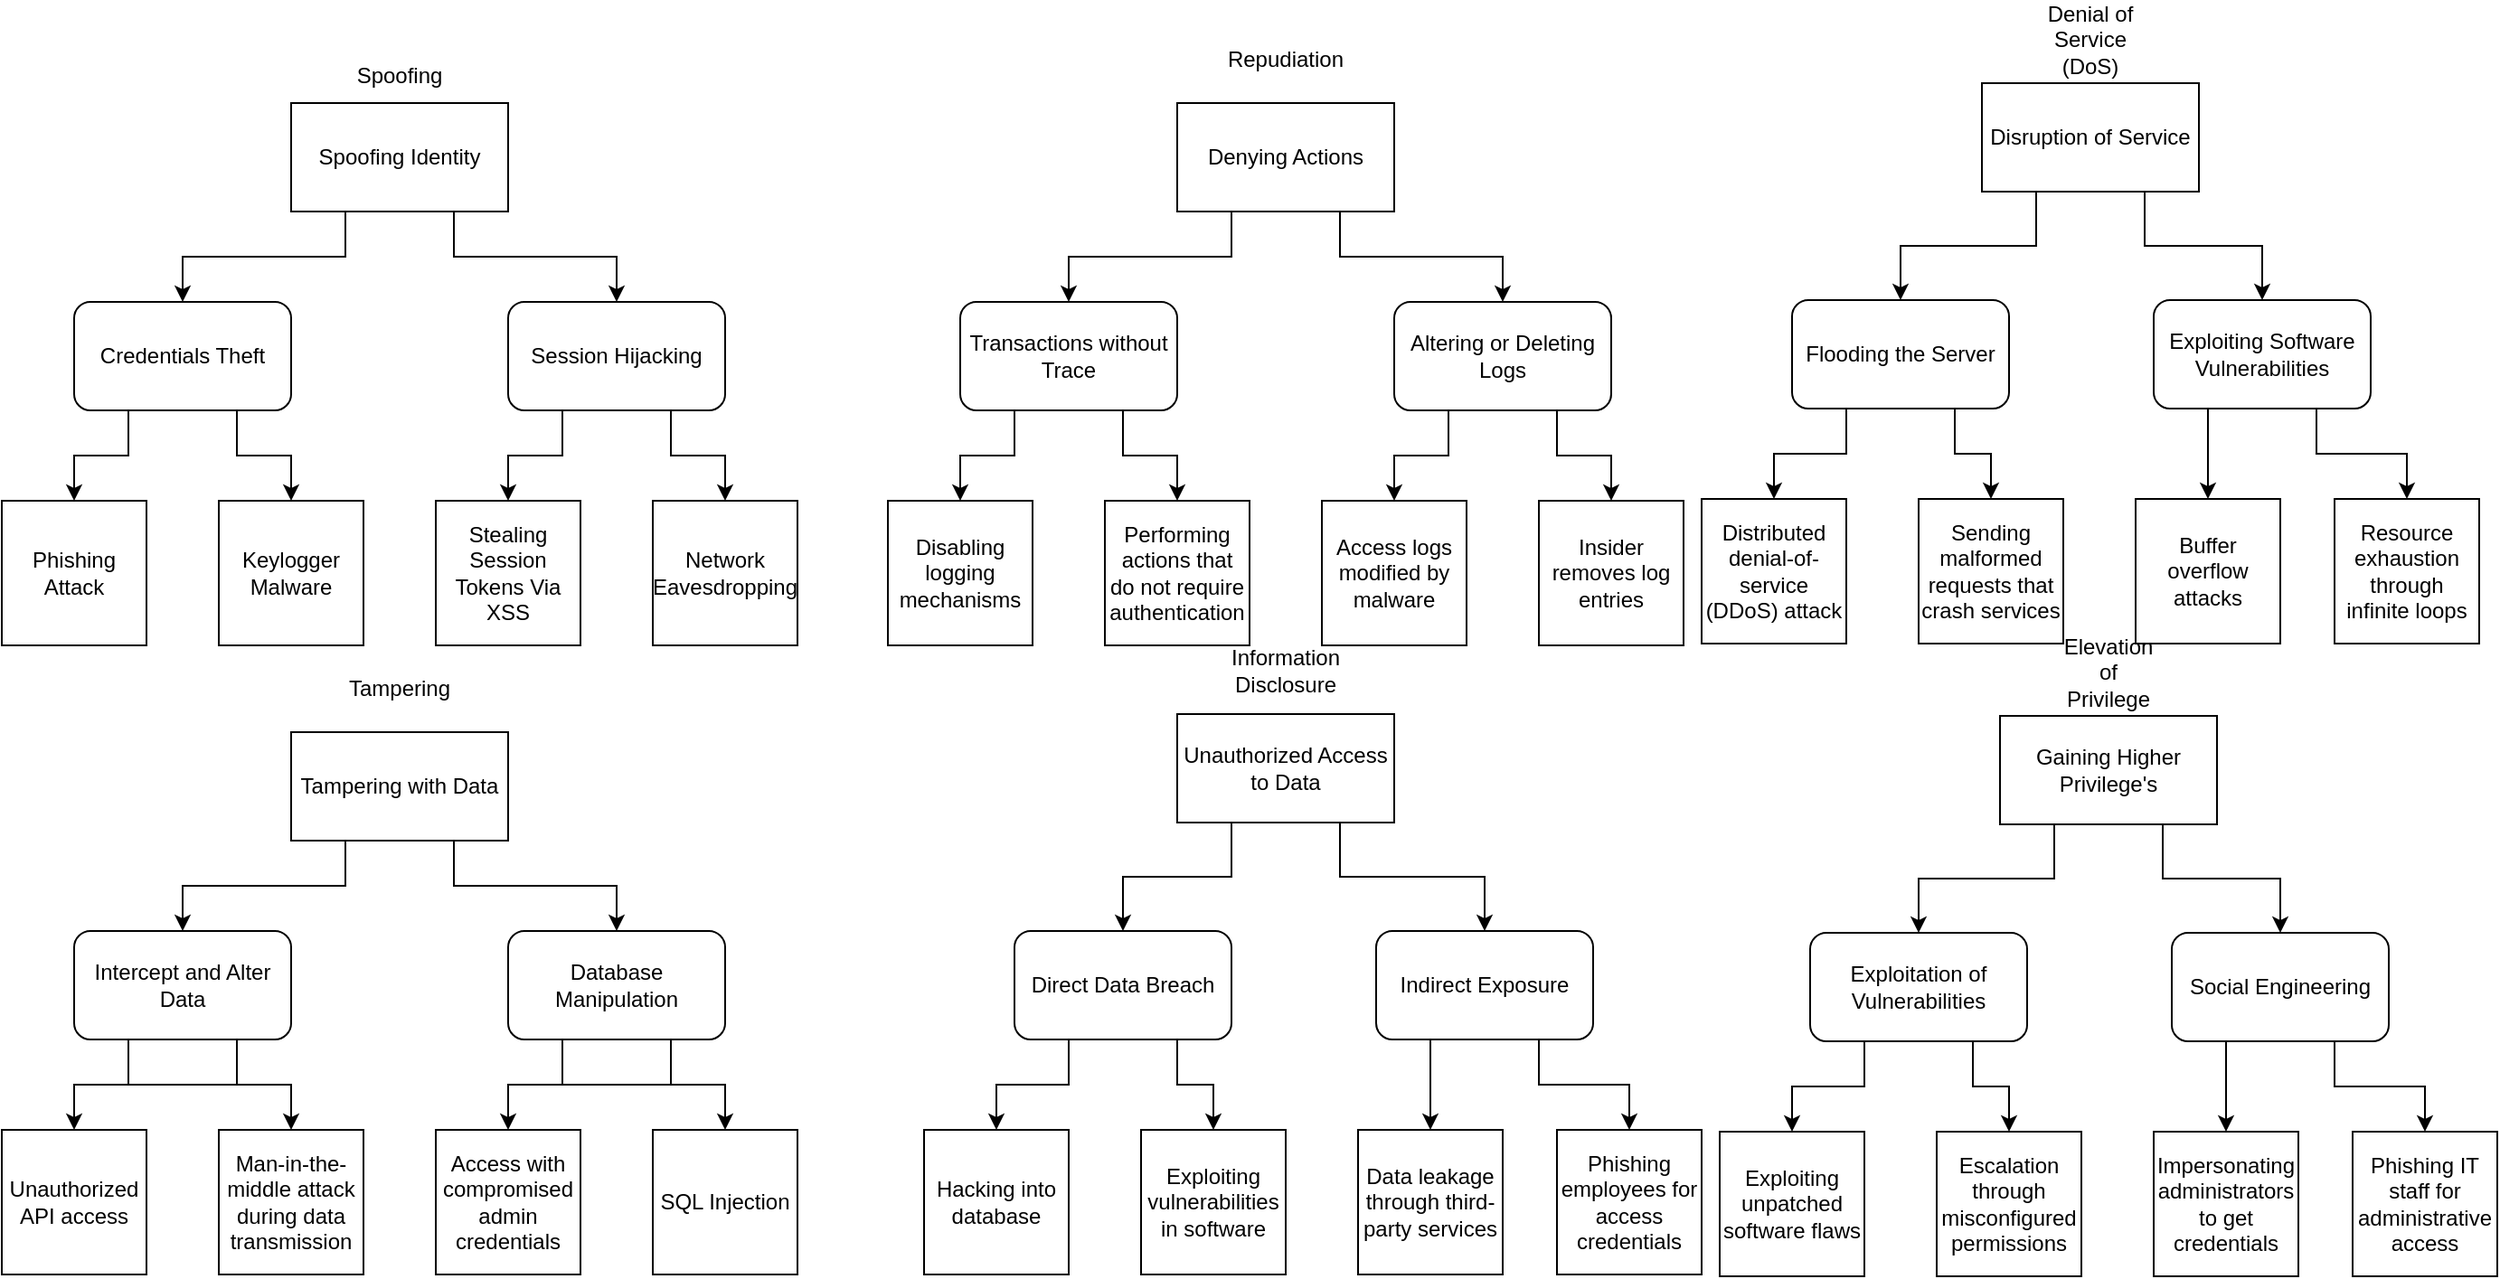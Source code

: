 <mxfile version="24.3.1" type="device">
  <diagram id="W3DadJGdqk9tG7gOJwY_" name="Page-1">
    <mxGraphModel dx="1674" dy="2533" grid="1" gridSize="10" guides="1" tooltips="1" connect="1" arrows="1" fold="1" page="1" pageScale="1" pageWidth="850" pageHeight="1400" math="0" shadow="0">
      <root>
        <mxCell id="0" />
        <mxCell id="1" parent="0" />
        <mxCell id="BCxmZfyBRjdFLg9zvDlI-67" style="edgeStyle=orthogonalEdgeStyle;rounded=0;orthogonalLoop=1;jettySize=auto;html=1;exitX=0.25;exitY=1;exitDx=0;exitDy=0;entryX=0.5;entryY=0;entryDx=0;entryDy=0;" edge="1" parent="1" source="BCxmZfyBRjdFLg9zvDlI-1" target="BCxmZfyBRjdFLg9zvDlI-18">
          <mxGeometry relative="1" as="geometry" />
        </mxCell>
        <mxCell id="BCxmZfyBRjdFLg9zvDlI-68" style="edgeStyle=orthogonalEdgeStyle;rounded=0;orthogonalLoop=1;jettySize=auto;html=1;exitX=0.75;exitY=1;exitDx=0;exitDy=0;entryX=0.5;entryY=0;entryDx=0;entryDy=0;" edge="1" parent="1" source="BCxmZfyBRjdFLg9zvDlI-1" target="BCxmZfyBRjdFLg9zvDlI-17">
          <mxGeometry relative="1" as="geometry" />
        </mxCell>
        <mxCell id="BCxmZfyBRjdFLg9zvDlI-1" value="Spoofing Identity" style="rounded=0;whiteSpace=wrap;html=1;" vertex="1" parent="1">
          <mxGeometry x="170" y="41" width="120" height="60" as="geometry" />
        </mxCell>
        <mxCell id="BCxmZfyBRjdFLg9zvDlI-73" style="edgeStyle=orthogonalEdgeStyle;rounded=0;orthogonalLoop=1;jettySize=auto;html=1;exitX=0.25;exitY=1;exitDx=0;exitDy=0;entryX=0.5;entryY=0;entryDx=0;entryDy=0;" edge="1" parent="1" source="BCxmZfyBRjdFLg9zvDlI-2" target="BCxmZfyBRjdFLg9zvDlI-38">
          <mxGeometry relative="1" as="geometry" />
        </mxCell>
        <mxCell id="BCxmZfyBRjdFLg9zvDlI-74" style="edgeStyle=orthogonalEdgeStyle;rounded=0;orthogonalLoop=1;jettySize=auto;html=1;exitX=0.75;exitY=1;exitDx=0;exitDy=0;entryX=0.5;entryY=0;entryDx=0;entryDy=0;" edge="1" parent="1" source="BCxmZfyBRjdFLg9zvDlI-2" target="BCxmZfyBRjdFLg9zvDlI-37">
          <mxGeometry relative="1" as="geometry" />
        </mxCell>
        <mxCell id="BCxmZfyBRjdFLg9zvDlI-2" value="Tampering with Data" style="rounded=0;whiteSpace=wrap;html=1;" vertex="1" parent="1">
          <mxGeometry x="170" y="389" width="120" height="60" as="geometry" />
        </mxCell>
        <mxCell id="BCxmZfyBRjdFLg9zvDlI-79" style="edgeStyle=orthogonalEdgeStyle;rounded=0;orthogonalLoop=1;jettySize=auto;html=1;exitX=0.25;exitY=1;exitDx=0;exitDy=0;entryX=0.5;entryY=0;entryDx=0;entryDy=0;" edge="1" parent="1" source="BCxmZfyBRjdFLg9zvDlI-3" target="BCxmZfyBRjdFLg9zvDlI-44">
          <mxGeometry relative="1" as="geometry" />
        </mxCell>
        <mxCell id="BCxmZfyBRjdFLg9zvDlI-80" style="edgeStyle=orthogonalEdgeStyle;rounded=0;orthogonalLoop=1;jettySize=auto;html=1;exitX=0.75;exitY=1;exitDx=0;exitDy=0;entryX=0.5;entryY=0;entryDx=0;entryDy=0;" edge="1" parent="1" source="BCxmZfyBRjdFLg9zvDlI-3" target="BCxmZfyBRjdFLg9zvDlI-43">
          <mxGeometry relative="1" as="geometry" />
        </mxCell>
        <mxCell id="BCxmZfyBRjdFLg9zvDlI-3" value="Denying Actions" style="rounded=0;whiteSpace=wrap;html=1;" vertex="1" parent="1">
          <mxGeometry x="660" y="41" width="120" height="60" as="geometry" />
        </mxCell>
        <mxCell id="BCxmZfyBRjdFLg9zvDlI-85" style="edgeStyle=orthogonalEdgeStyle;rounded=0;orthogonalLoop=1;jettySize=auto;html=1;exitX=0.25;exitY=1;exitDx=0;exitDy=0;entryX=0.5;entryY=0;entryDx=0;entryDy=0;" edge="1" parent="1" source="BCxmZfyBRjdFLg9zvDlI-4" target="BCxmZfyBRjdFLg9zvDlI-50">
          <mxGeometry relative="1" as="geometry" />
        </mxCell>
        <mxCell id="BCxmZfyBRjdFLg9zvDlI-86" style="edgeStyle=orthogonalEdgeStyle;rounded=0;orthogonalLoop=1;jettySize=auto;html=1;exitX=0.75;exitY=1;exitDx=0;exitDy=0;entryX=0.5;entryY=0;entryDx=0;entryDy=0;" edge="1" parent="1" source="BCxmZfyBRjdFLg9zvDlI-4" target="BCxmZfyBRjdFLg9zvDlI-49">
          <mxGeometry relative="1" as="geometry" />
        </mxCell>
        <mxCell id="BCxmZfyBRjdFLg9zvDlI-4" value="Unauthorized Access&lt;div&gt;to Data&lt;/div&gt;" style="rounded=0;whiteSpace=wrap;html=1;" vertex="1" parent="1">
          <mxGeometry x="660" y="379" width="120" height="60" as="geometry" />
        </mxCell>
        <mxCell id="BCxmZfyBRjdFLg9zvDlI-91" style="edgeStyle=orthogonalEdgeStyle;rounded=0;orthogonalLoop=1;jettySize=auto;html=1;exitX=0.25;exitY=1;exitDx=0;exitDy=0;entryX=0.5;entryY=0;entryDx=0;entryDy=0;" edge="1" parent="1" source="BCxmZfyBRjdFLg9zvDlI-5" target="BCxmZfyBRjdFLg9zvDlI-56">
          <mxGeometry relative="1" as="geometry" />
        </mxCell>
        <mxCell id="BCxmZfyBRjdFLg9zvDlI-92" style="edgeStyle=orthogonalEdgeStyle;rounded=0;orthogonalLoop=1;jettySize=auto;html=1;exitX=0.75;exitY=1;exitDx=0;exitDy=0;entryX=0.5;entryY=0;entryDx=0;entryDy=0;" edge="1" parent="1" source="BCxmZfyBRjdFLg9zvDlI-5" target="BCxmZfyBRjdFLg9zvDlI-55">
          <mxGeometry relative="1" as="geometry" />
        </mxCell>
        <mxCell id="BCxmZfyBRjdFLg9zvDlI-5" value="Disruption of Service" style="rounded=0;whiteSpace=wrap;html=1;" vertex="1" parent="1">
          <mxGeometry x="1105" y="30" width="120" height="60" as="geometry" />
        </mxCell>
        <mxCell id="BCxmZfyBRjdFLg9zvDlI-97" style="edgeStyle=orthogonalEdgeStyle;rounded=0;orthogonalLoop=1;jettySize=auto;html=1;exitX=0.25;exitY=1;exitDx=0;exitDy=0;entryX=0.5;entryY=0;entryDx=0;entryDy=0;" edge="1" parent="1" source="BCxmZfyBRjdFLg9zvDlI-6" target="BCxmZfyBRjdFLg9zvDlI-62">
          <mxGeometry relative="1" as="geometry" />
        </mxCell>
        <mxCell id="BCxmZfyBRjdFLg9zvDlI-98" style="edgeStyle=orthogonalEdgeStyle;rounded=0;orthogonalLoop=1;jettySize=auto;html=1;exitX=0.75;exitY=1;exitDx=0;exitDy=0;entryX=0.5;entryY=0;entryDx=0;entryDy=0;" edge="1" parent="1" source="BCxmZfyBRjdFLg9zvDlI-6" target="BCxmZfyBRjdFLg9zvDlI-61">
          <mxGeometry relative="1" as="geometry" />
        </mxCell>
        <mxCell id="BCxmZfyBRjdFLg9zvDlI-6" value="Gaining Higher&lt;div&gt;Privilege&#39;s&lt;/div&gt;" style="rounded=0;whiteSpace=wrap;html=1;" vertex="1" parent="1">
          <mxGeometry x="1115" y="380" width="120" height="60" as="geometry" />
        </mxCell>
        <mxCell id="BCxmZfyBRjdFLg9zvDlI-7" value="Spoofing" style="text;html=1;align=center;verticalAlign=middle;whiteSpace=wrap;rounded=0;" vertex="1" parent="1">
          <mxGeometry x="200" y="11" width="60" height="30" as="geometry" />
        </mxCell>
        <mxCell id="BCxmZfyBRjdFLg9zvDlI-8" value="Tampering" style="text;html=1;align=center;verticalAlign=middle;whiteSpace=wrap;rounded=0;" vertex="1" parent="1">
          <mxGeometry x="200" y="350" width="60" height="30" as="geometry" />
        </mxCell>
        <mxCell id="BCxmZfyBRjdFLg9zvDlI-9" value="Repudiation" style="text;html=1;align=center;verticalAlign=middle;whiteSpace=wrap;rounded=0;" vertex="1" parent="1">
          <mxGeometry x="690" y="2" width="60" height="30" as="geometry" />
        </mxCell>
        <mxCell id="BCxmZfyBRjdFLg9zvDlI-10" value="Information Disclosure" style="text;html=1;align=center;verticalAlign=middle;whiteSpace=wrap;rounded=0;" vertex="1" parent="1">
          <mxGeometry x="690" y="340" width="60" height="30" as="geometry" />
        </mxCell>
        <mxCell id="BCxmZfyBRjdFLg9zvDlI-11" value="Denial of Service (DoS)" style="text;html=1;align=center;verticalAlign=middle;whiteSpace=wrap;rounded=0;" vertex="1" parent="1">
          <mxGeometry x="1135" y="-9" width="60" height="30" as="geometry" />
        </mxCell>
        <mxCell id="BCxmZfyBRjdFLg9zvDlI-12" value="Elevation of Privilege" style="text;html=1;align=center;verticalAlign=middle;whiteSpace=wrap;rounded=0;" vertex="1" parent="1">
          <mxGeometry x="1145" y="341" width="60" height="30" as="geometry" />
        </mxCell>
        <mxCell id="BCxmZfyBRjdFLg9zvDlI-71" style="edgeStyle=orthogonalEdgeStyle;rounded=0;orthogonalLoop=1;jettySize=auto;html=1;exitX=0.25;exitY=1;exitDx=0;exitDy=0;entryX=0.5;entryY=0;entryDx=0;entryDy=0;" edge="1" parent="1" source="BCxmZfyBRjdFLg9zvDlI-17" target="BCxmZfyBRjdFLg9zvDlI-21">
          <mxGeometry relative="1" as="geometry" />
        </mxCell>
        <mxCell id="BCxmZfyBRjdFLg9zvDlI-72" style="edgeStyle=orthogonalEdgeStyle;rounded=0;orthogonalLoop=1;jettySize=auto;html=1;exitX=0.75;exitY=1;exitDx=0;exitDy=0;entryX=0.5;entryY=0;entryDx=0;entryDy=0;" edge="1" parent="1" source="BCxmZfyBRjdFLg9zvDlI-17" target="BCxmZfyBRjdFLg9zvDlI-22">
          <mxGeometry relative="1" as="geometry" />
        </mxCell>
        <mxCell id="BCxmZfyBRjdFLg9zvDlI-17" value="Session Hijacking" style="rounded=1;whiteSpace=wrap;html=1;" vertex="1" parent="1">
          <mxGeometry x="290" y="151" width="120" height="60" as="geometry" />
        </mxCell>
        <mxCell id="BCxmZfyBRjdFLg9zvDlI-69" style="edgeStyle=orthogonalEdgeStyle;rounded=0;orthogonalLoop=1;jettySize=auto;html=1;exitX=0.25;exitY=1;exitDx=0;exitDy=0;entryX=0.5;entryY=0;entryDx=0;entryDy=0;" edge="1" parent="1" source="BCxmZfyBRjdFLg9zvDlI-18" target="BCxmZfyBRjdFLg9zvDlI-19">
          <mxGeometry relative="1" as="geometry" />
        </mxCell>
        <mxCell id="BCxmZfyBRjdFLg9zvDlI-70" style="edgeStyle=orthogonalEdgeStyle;rounded=0;orthogonalLoop=1;jettySize=auto;html=1;exitX=0.75;exitY=1;exitDx=0;exitDy=0;entryX=0.5;entryY=0;entryDx=0;entryDy=0;" edge="1" parent="1" source="BCxmZfyBRjdFLg9zvDlI-18" target="BCxmZfyBRjdFLg9zvDlI-20">
          <mxGeometry relative="1" as="geometry" />
        </mxCell>
        <mxCell id="BCxmZfyBRjdFLg9zvDlI-18" value="Credentials Theft" style="rounded=1;whiteSpace=wrap;html=1;" vertex="1" parent="1">
          <mxGeometry x="50" y="151" width="120" height="60" as="geometry" />
        </mxCell>
        <mxCell id="BCxmZfyBRjdFLg9zvDlI-19" value="Phishing Attack" style="whiteSpace=wrap;html=1;aspect=fixed;" vertex="1" parent="1">
          <mxGeometry x="10" y="261" width="80" height="80" as="geometry" />
        </mxCell>
        <mxCell id="BCxmZfyBRjdFLg9zvDlI-20" value="Keylogger Malware" style="whiteSpace=wrap;html=1;aspect=fixed;" vertex="1" parent="1">
          <mxGeometry x="130" y="261" width="80" height="80" as="geometry" />
        </mxCell>
        <mxCell id="BCxmZfyBRjdFLg9zvDlI-21" value="Stealing Session Tokens Via XSS" style="whiteSpace=wrap;html=1;aspect=fixed;" vertex="1" parent="1">
          <mxGeometry x="250" y="261" width="80" height="80" as="geometry" />
        </mxCell>
        <mxCell id="BCxmZfyBRjdFLg9zvDlI-22" value="Network Eavesdropping" style="whiteSpace=wrap;html=1;aspect=fixed;" vertex="1" parent="1">
          <mxGeometry x="370" y="261" width="80" height="80" as="geometry" />
        </mxCell>
        <mxCell id="BCxmZfyBRjdFLg9zvDlI-75" style="edgeStyle=orthogonalEdgeStyle;rounded=0;orthogonalLoop=1;jettySize=auto;html=1;exitX=0.75;exitY=1;exitDx=0;exitDy=0;entryX=0.5;entryY=0;entryDx=0;entryDy=0;" edge="1" parent="1" source="BCxmZfyBRjdFLg9zvDlI-37" target="BCxmZfyBRjdFLg9zvDlI-42">
          <mxGeometry relative="1" as="geometry" />
        </mxCell>
        <mxCell id="BCxmZfyBRjdFLg9zvDlI-76" style="edgeStyle=orthogonalEdgeStyle;rounded=0;orthogonalLoop=1;jettySize=auto;html=1;exitX=0.25;exitY=1;exitDx=0;exitDy=0;entryX=0.5;entryY=0;entryDx=0;entryDy=0;" edge="1" parent="1" source="BCxmZfyBRjdFLg9zvDlI-37" target="BCxmZfyBRjdFLg9zvDlI-41">
          <mxGeometry relative="1" as="geometry" />
        </mxCell>
        <mxCell id="BCxmZfyBRjdFLg9zvDlI-37" value="Database Manipulation" style="rounded=1;whiteSpace=wrap;html=1;" vertex="1" parent="1">
          <mxGeometry x="290" y="499" width="120" height="60" as="geometry" />
        </mxCell>
        <mxCell id="BCxmZfyBRjdFLg9zvDlI-77" style="edgeStyle=orthogonalEdgeStyle;rounded=0;orthogonalLoop=1;jettySize=auto;html=1;exitX=0.75;exitY=1;exitDx=0;exitDy=0;entryX=0.5;entryY=0;entryDx=0;entryDy=0;" edge="1" parent="1" source="BCxmZfyBRjdFLg9zvDlI-38" target="BCxmZfyBRjdFLg9zvDlI-40">
          <mxGeometry relative="1" as="geometry" />
        </mxCell>
        <mxCell id="BCxmZfyBRjdFLg9zvDlI-78" style="edgeStyle=orthogonalEdgeStyle;rounded=0;orthogonalLoop=1;jettySize=auto;html=1;exitX=0.25;exitY=1;exitDx=0;exitDy=0;entryX=0.5;entryY=0;entryDx=0;entryDy=0;" edge="1" parent="1" source="BCxmZfyBRjdFLg9zvDlI-38" target="BCxmZfyBRjdFLg9zvDlI-39">
          <mxGeometry relative="1" as="geometry" />
        </mxCell>
        <mxCell id="BCxmZfyBRjdFLg9zvDlI-38" value="Intercept and Alter Data" style="rounded=1;whiteSpace=wrap;html=1;" vertex="1" parent="1">
          <mxGeometry x="50" y="499" width="120" height="60" as="geometry" />
        </mxCell>
        <mxCell id="BCxmZfyBRjdFLg9zvDlI-39" value="Man-in-the-middle attack during data transmission" style="whiteSpace=wrap;html=1;aspect=fixed;" vertex="1" parent="1">
          <mxGeometry x="130" y="609" width="80" height="80" as="geometry" />
        </mxCell>
        <mxCell id="BCxmZfyBRjdFLg9zvDlI-40" value="Unauthorized API access" style="whiteSpace=wrap;html=1;aspect=fixed;" vertex="1" parent="1">
          <mxGeometry x="10" y="609" width="80" height="80" as="geometry" />
        </mxCell>
        <mxCell id="BCxmZfyBRjdFLg9zvDlI-41" value="SQL Injection" style="whiteSpace=wrap;html=1;aspect=fixed;" vertex="1" parent="1">
          <mxGeometry x="370" y="609" width="80" height="80" as="geometry" />
        </mxCell>
        <mxCell id="BCxmZfyBRjdFLg9zvDlI-42" value="Access with compromised admin credentials" style="whiteSpace=wrap;html=1;aspect=fixed;" vertex="1" parent="1">
          <mxGeometry x="250" y="609" width="80" height="80" as="geometry" />
        </mxCell>
        <mxCell id="BCxmZfyBRjdFLg9zvDlI-81" style="edgeStyle=orthogonalEdgeStyle;rounded=0;orthogonalLoop=1;jettySize=auto;html=1;exitX=0.25;exitY=1;exitDx=0;exitDy=0;entryX=0.5;entryY=0;entryDx=0;entryDy=0;" edge="1" parent="1" source="BCxmZfyBRjdFLg9zvDlI-43" target="BCxmZfyBRjdFLg9zvDlI-47">
          <mxGeometry relative="1" as="geometry" />
        </mxCell>
        <mxCell id="BCxmZfyBRjdFLg9zvDlI-82" style="edgeStyle=orthogonalEdgeStyle;rounded=0;orthogonalLoop=1;jettySize=auto;html=1;exitX=0.75;exitY=1;exitDx=0;exitDy=0;entryX=0.5;entryY=0;entryDx=0;entryDy=0;" edge="1" parent="1" source="BCxmZfyBRjdFLg9zvDlI-43" target="BCxmZfyBRjdFLg9zvDlI-48">
          <mxGeometry relative="1" as="geometry" />
        </mxCell>
        <mxCell id="BCxmZfyBRjdFLg9zvDlI-43" value="Altering or Deleting Logs" style="rounded=1;whiteSpace=wrap;html=1;" vertex="1" parent="1">
          <mxGeometry x="780" y="151" width="120" height="60" as="geometry" />
        </mxCell>
        <mxCell id="BCxmZfyBRjdFLg9zvDlI-83" style="edgeStyle=orthogonalEdgeStyle;rounded=0;orthogonalLoop=1;jettySize=auto;html=1;exitX=0.25;exitY=1;exitDx=0;exitDy=0;entryX=0.5;entryY=0;entryDx=0;entryDy=0;" edge="1" parent="1" source="BCxmZfyBRjdFLg9zvDlI-44" target="BCxmZfyBRjdFLg9zvDlI-45">
          <mxGeometry relative="1" as="geometry" />
        </mxCell>
        <mxCell id="BCxmZfyBRjdFLg9zvDlI-84" style="edgeStyle=orthogonalEdgeStyle;rounded=0;orthogonalLoop=1;jettySize=auto;html=1;exitX=0.75;exitY=1;exitDx=0;exitDy=0;" edge="1" parent="1" source="BCxmZfyBRjdFLg9zvDlI-44" target="BCxmZfyBRjdFLg9zvDlI-46">
          <mxGeometry relative="1" as="geometry" />
        </mxCell>
        <mxCell id="BCxmZfyBRjdFLg9zvDlI-44" value="Transactions without Trace" style="rounded=1;whiteSpace=wrap;html=1;" vertex="1" parent="1">
          <mxGeometry x="540" y="151" width="120" height="60" as="geometry" />
        </mxCell>
        <mxCell id="BCxmZfyBRjdFLg9zvDlI-45" value="Disabling logging mechanisms" style="whiteSpace=wrap;html=1;aspect=fixed;" vertex="1" parent="1">
          <mxGeometry x="500" y="261" width="80" height="80" as="geometry" />
        </mxCell>
        <mxCell id="BCxmZfyBRjdFLg9zvDlI-46" value="Performing actions that do not require authentication" style="whiteSpace=wrap;html=1;aspect=fixed;" vertex="1" parent="1">
          <mxGeometry x="620" y="261" width="80" height="80" as="geometry" />
        </mxCell>
        <mxCell id="BCxmZfyBRjdFLg9zvDlI-47" value="Access logs modified by malware" style="whiteSpace=wrap;html=1;aspect=fixed;" vertex="1" parent="1">
          <mxGeometry x="740" y="261" width="80" height="80" as="geometry" />
        </mxCell>
        <mxCell id="BCxmZfyBRjdFLg9zvDlI-48" value="Insider removes log entries" style="whiteSpace=wrap;html=1;aspect=fixed;" vertex="1" parent="1">
          <mxGeometry x="860" y="261" width="80" height="80" as="geometry" />
        </mxCell>
        <mxCell id="BCxmZfyBRjdFLg9zvDlI-87" style="edgeStyle=orthogonalEdgeStyle;rounded=0;orthogonalLoop=1;jettySize=auto;html=1;exitX=0.25;exitY=1;exitDx=0;exitDy=0;entryX=0.5;entryY=0;entryDx=0;entryDy=0;" edge="1" parent="1" source="BCxmZfyBRjdFLg9zvDlI-49" target="BCxmZfyBRjdFLg9zvDlI-53">
          <mxGeometry relative="1" as="geometry" />
        </mxCell>
        <mxCell id="BCxmZfyBRjdFLg9zvDlI-88" style="edgeStyle=orthogonalEdgeStyle;rounded=0;orthogonalLoop=1;jettySize=auto;html=1;exitX=0.75;exitY=1;exitDx=0;exitDy=0;entryX=0.5;entryY=0;entryDx=0;entryDy=0;" edge="1" parent="1" source="BCxmZfyBRjdFLg9zvDlI-49" target="BCxmZfyBRjdFLg9zvDlI-54">
          <mxGeometry relative="1" as="geometry" />
        </mxCell>
        <mxCell id="BCxmZfyBRjdFLg9zvDlI-49" value="Indirect Exposure" style="rounded=1;whiteSpace=wrap;html=1;" vertex="1" parent="1">
          <mxGeometry x="770" y="499" width="120" height="60" as="geometry" />
        </mxCell>
        <mxCell id="BCxmZfyBRjdFLg9zvDlI-89" style="edgeStyle=orthogonalEdgeStyle;rounded=0;orthogonalLoop=1;jettySize=auto;html=1;exitX=0.75;exitY=1;exitDx=0;exitDy=0;entryX=0.5;entryY=0;entryDx=0;entryDy=0;" edge="1" parent="1" source="BCxmZfyBRjdFLg9zvDlI-50" target="BCxmZfyBRjdFLg9zvDlI-52">
          <mxGeometry relative="1" as="geometry" />
        </mxCell>
        <mxCell id="BCxmZfyBRjdFLg9zvDlI-90" style="edgeStyle=orthogonalEdgeStyle;rounded=0;orthogonalLoop=1;jettySize=auto;html=1;exitX=0.25;exitY=1;exitDx=0;exitDy=0;entryX=0.5;entryY=0;entryDx=0;entryDy=0;" edge="1" parent="1" source="BCxmZfyBRjdFLg9zvDlI-50" target="BCxmZfyBRjdFLg9zvDlI-51">
          <mxGeometry relative="1" as="geometry" />
        </mxCell>
        <mxCell id="BCxmZfyBRjdFLg9zvDlI-50" value="Direct Data Breach" style="rounded=1;whiteSpace=wrap;html=1;" vertex="1" parent="1">
          <mxGeometry x="570" y="499" width="120" height="60" as="geometry" />
        </mxCell>
        <mxCell id="BCxmZfyBRjdFLg9zvDlI-51" value="Hacking into database" style="whiteSpace=wrap;html=1;aspect=fixed;" vertex="1" parent="1">
          <mxGeometry x="520" y="609" width="80" height="80" as="geometry" />
        </mxCell>
        <mxCell id="BCxmZfyBRjdFLg9zvDlI-52" value="Exploiting vulnerabilities in software" style="whiteSpace=wrap;html=1;aspect=fixed;" vertex="1" parent="1">
          <mxGeometry x="640" y="609" width="80" height="80" as="geometry" />
        </mxCell>
        <mxCell id="BCxmZfyBRjdFLg9zvDlI-53" value="Data leakage through third-party services" style="whiteSpace=wrap;html=1;aspect=fixed;" vertex="1" parent="1">
          <mxGeometry x="760" y="609" width="80" height="80" as="geometry" />
        </mxCell>
        <mxCell id="BCxmZfyBRjdFLg9zvDlI-54" value="Phishing employees for access credentials" style="whiteSpace=wrap;html=1;aspect=fixed;" vertex="1" parent="1">
          <mxGeometry x="870" y="609" width="80" height="80" as="geometry" />
        </mxCell>
        <mxCell id="BCxmZfyBRjdFLg9zvDlI-93" style="edgeStyle=orthogonalEdgeStyle;rounded=0;orthogonalLoop=1;jettySize=auto;html=1;exitX=0.25;exitY=1;exitDx=0;exitDy=0;entryX=0.5;entryY=0;entryDx=0;entryDy=0;" edge="1" parent="1" source="BCxmZfyBRjdFLg9zvDlI-55" target="BCxmZfyBRjdFLg9zvDlI-59">
          <mxGeometry relative="1" as="geometry" />
        </mxCell>
        <mxCell id="BCxmZfyBRjdFLg9zvDlI-94" style="edgeStyle=orthogonalEdgeStyle;rounded=0;orthogonalLoop=1;jettySize=auto;html=1;exitX=0.75;exitY=1;exitDx=0;exitDy=0;entryX=0.5;entryY=0;entryDx=0;entryDy=0;" edge="1" parent="1" source="BCxmZfyBRjdFLg9zvDlI-55" target="BCxmZfyBRjdFLg9zvDlI-60">
          <mxGeometry relative="1" as="geometry" />
        </mxCell>
        <mxCell id="BCxmZfyBRjdFLg9zvDlI-55" value="Exploiting Software Vulnerabilities" style="rounded=1;whiteSpace=wrap;html=1;" vertex="1" parent="1">
          <mxGeometry x="1200" y="150" width="120" height="60" as="geometry" />
        </mxCell>
        <mxCell id="BCxmZfyBRjdFLg9zvDlI-95" style="edgeStyle=orthogonalEdgeStyle;rounded=0;orthogonalLoop=1;jettySize=auto;html=1;exitX=0.75;exitY=1;exitDx=0;exitDy=0;entryX=0.5;entryY=0;entryDx=0;entryDy=0;" edge="1" parent="1" source="BCxmZfyBRjdFLg9zvDlI-56" target="BCxmZfyBRjdFLg9zvDlI-58">
          <mxGeometry relative="1" as="geometry" />
        </mxCell>
        <mxCell id="BCxmZfyBRjdFLg9zvDlI-96" style="edgeStyle=orthogonalEdgeStyle;rounded=0;orthogonalLoop=1;jettySize=auto;html=1;exitX=0.25;exitY=1;exitDx=0;exitDy=0;entryX=0.5;entryY=0;entryDx=0;entryDy=0;" edge="1" parent="1" source="BCxmZfyBRjdFLg9zvDlI-56" target="BCxmZfyBRjdFLg9zvDlI-57">
          <mxGeometry relative="1" as="geometry" />
        </mxCell>
        <mxCell id="BCxmZfyBRjdFLg9zvDlI-56" value="Flooding the Server" style="rounded=1;whiteSpace=wrap;html=1;" vertex="1" parent="1">
          <mxGeometry x="1000" y="150" width="120" height="60" as="geometry" />
        </mxCell>
        <mxCell id="BCxmZfyBRjdFLg9zvDlI-57" value="Distributed denial-of-service (DDoS) attack" style="whiteSpace=wrap;html=1;aspect=fixed;" vertex="1" parent="1">
          <mxGeometry x="950" y="260" width="80" height="80" as="geometry" />
        </mxCell>
        <mxCell id="BCxmZfyBRjdFLg9zvDlI-58" value="Sending malformed requests that crash services" style="whiteSpace=wrap;html=1;aspect=fixed;" vertex="1" parent="1">
          <mxGeometry x="1070" y="260" width="80" height="80" as="geometry" />
        </mxCell>
        <mxCell id="BCxmZfyBRjdFLg9zvDlI-59" value="Buffer overflow attacks" style="whiteSpace=wrap;html=1;aspect=fixed;" vertex="1" parent="1">
          <mxGeometry x="1190" y="260" width="80" height="80" as="geometry" />
        </mxCell>
        <mxCell id="BCxmZfyBRjdFLg9zvDlI-60" value="Resource exhaustion through infinite loops" style="whiteSpace=wrap;html=1;aspect=fixed;" vertex="1" parent="1">
          <mxGeometry x="1300" y="260" width="80" height="80" as="geometry" />
        </mxCell>
        <mxCell id="BCxmZfyBRjdFLg9zvDlI-99" style="edgeStyle=orthogonalEdgeStyle;rounded=0;orthogonalLoop=1;jettySize=auto;html=1;exitX=0.75;exitY=1;exitDx=0;exitDy=0;entryX=0.5;entryY=0;entryDx=0;entryDy=0;" edge="1" parent="1" source="BCxmZfyBRjdFLg9zvDlI-61" target="BCxmZfyBRjdFLg9zvDlI-66">
          <mxGeometry relative="1" as="geometry" />
        </mxCell>
        <mxCell id="BCxmZfyBRjdFLg9zvDlI-100" style="edgeStyle=orthogonalEdgeStyle;rounded=0;orthogonalLoop=1;jettySize=auto;html=1;exitX=0.25;exitY=1;exitDx=0;exitDy=0;entryX=0.5;entryY=0;entryDx=0;entryDy=0;" edge="1" parent="1" source="BCxmZfyBRjdFLg9zvDlI-61" target="BCxmZfyBRjdFLg9zvDlI-65">
          <mxGeometry relative="1" as="geometry" />
        </mxCell>
        <mxCell id="BCxmZfyBRjdFLg9zvDlI-61" value="Social Engineering" style="rounded=1;whiteSpace=wrap;html=1;" vertex="1" parent="1">
          <mxGeometry x="1210" y="500" width="120" height="60" as="geometry" />
        </mxCell>
        <mxCell id="BCxmZfyBRjdFLg9zvDlI-101" style="edgeStyle=orthogonalEdgeStyle;rounded=0;orthogonalLoop=1;jettySize=auto;html=1;exitX=0.75;exitY=1;exitDx=0;exitDy=0;entryX=0.5;entryY=0;entryDx=0;entryDy=0;" edge="1" parent="1" source="BCxmZfyBRjdFLg9zvDlI-62" target="BCxmZfyBRjdFLg9zvDlI-64">
          <mxGeometry relative="1" as="geometry" />
        </mxCell>
        <mxCell id="BCxmZfyBRjdFLg9zvDlI-102" style="edgeStyle=orthogonalEdgeStyle;rounded=0;orthogonalLoop=1;jettySize=auto;html=1;exitX=0.25;exitY=1;exitDx=0;exitDy=0;entryX=0.5;entryY=0;entryDx=0;entryDy=0;" edge="1" parent="1" source="BCxmZfyBRjdFLg9zvDlI-62" target="BCxmZfyBRjdFLg9zvDlI-63">
          <mxGeometry relative="1" as="geometry" />
        </mxCell>
        <mxCell id="BCxmZfyBRjdFLg9zvDlI-62" value="Exploitation of Vulnerabilities" style="rounded=1;whiteSpace=wrap;html=1;" vertex="1" parent="1">
          <mxGeometry x="1010" y="500" width="120" height="60" as="geometry" />
        </mxCell>
        <mxCell id="BCxmZfyBRjdFLg9zvDlI-63" value="Exploiting unpatched software flaws" style="whiteSpace=wrap;html=1;aspect=fixed;" vertex="1" parent="1">
          <mxGeometry x="960" y="610" width="80" height="80" as="geometry" />
        </mxCell>
        <mxCell id="BCxmZfyBRjdFLg9zvDlI-64" value="Escalation through misconfigured permissions" style="whiteSpace=wrap;html=1;aspect=fixed;" vertex="1" parent="1">
          <mxGeometry x="1080" y="610" width="80" height="80" as="geometry" />
        </mxCell>
        <mxCell id="BCxmZfyBRjdFLg9zvDlI-65" value="Impersonating administrators to get credentials" style="whiteSpace=wrap;html=1;aspect=fixed;" vertex="1" parent="1">
          <mxGeometry x="1200" y="610" width="80" height="80" as="geometry" />
        </mxCell>
        <mxCell id="BCxmZfyBRjdFLg9zvDlI-66" value="Phishing IT staff for administrative access" style="whiteSpace=wrap;html=1;aspect=fixed;" vertex="1" parent="1">
          <mxGeometry x="1310" y="610" width="80" height="80" as="geometry" />
        </mxCell>
      </root>
    </mxGraphModel>
  </diagram>
</mxfile>
